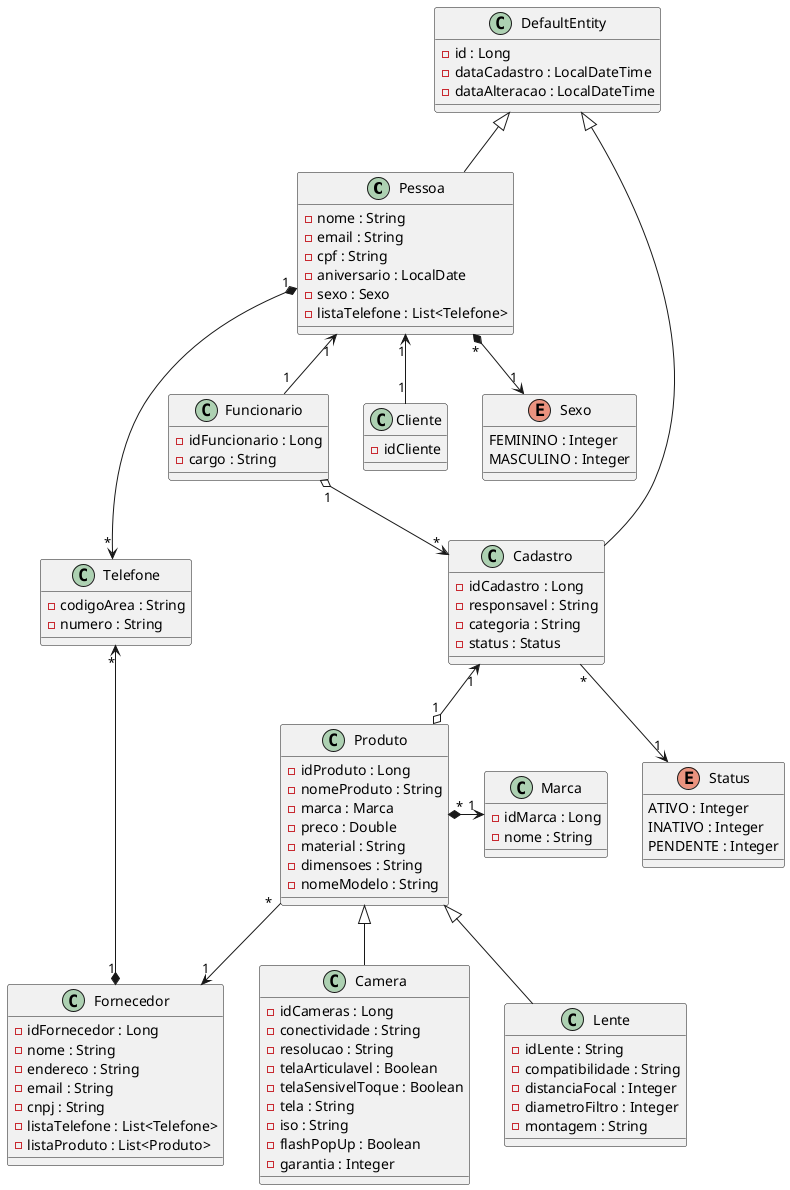 @startuml ecommerce
class Pessoa{
  - nome : String
  - email : String
  - cpf : String
  - aniversario : LocalDate
  - sexo : Sexo
  - listaTelefone : List<Telefone>
}


class Cadastro{
  - idCadastro : Long
  - responsavel : String
  - categoria : String
  - status : Status 
}


Enum Status{
  ATIVO : Integer
  INATIVO : Integer
  PENDENTE : Integer
}


class Funcionario{
  - idFuncionario : Long
  - cargo : String 
}

class Cliente{
  - idCliente
}


Enum Sexo{
  FEMININO : Integer
  MASCULINO : Integer
}


class Fornecedor{
  - idFornecedor : Long
  - nome : String
  - endereco : String 
  - email : String
  - cnpj : String
  - listaTelefone : List<Telefone>
  - listaProduto : List<Produto>
}


class Produto{
  - idProduto : Long
  - nomeProduto : String
  - marca : Marca
  - preco : Double
  - material : String
  - dimensoes : String
  - nomeModelo : String
}

class Camera{
  - idCameras : Long
  - conectividade : String
  - resolucao : String
  - telaArticulavel : Boolean
  - telaSensivelToque : Boolean
  - tela : String
  - iso : String
  - flashPopUp : Boolean
  - garantia : Integer
}

class Marca{
  - idMarca : Long
  - nome : String
}


class Lente{
  - idLente : String
  - compatibilidade : String
  - distanciaFocal : Integer
  - diametroFiltro : Integer
  - montagem : String
}

class DefaultEntity{
  - id : Long
  - dataCadastro : LocalDateTime
  - dataAlteracao : LocalDateTime
}

class Telefone{
  - codigoArea : String
  - numero : String
}

Pessoa "1" *-right-> "*" Telefone
Pessoa "1" <-- "1" Funcionario
Pessoa "1" <-- "1" Cliente
Pessoa "*" *--> "1" Sexo

DefaultEntity <|-- Cadastro
DefaultEntity <|-- Pessoa

Cadastro "*" --> "1" Status
Funcionario "1" o--> "*" Cadastro
Cadastro "1" <--o "1" Produto

Marca "1" <-left-* "*" Produto

Fornecedor "1" *-left-> "*" Telefone
Produto "*" --> "1" Fornecedor
Produto <|-- Camera
Produto <|-- Lente
@enduml
